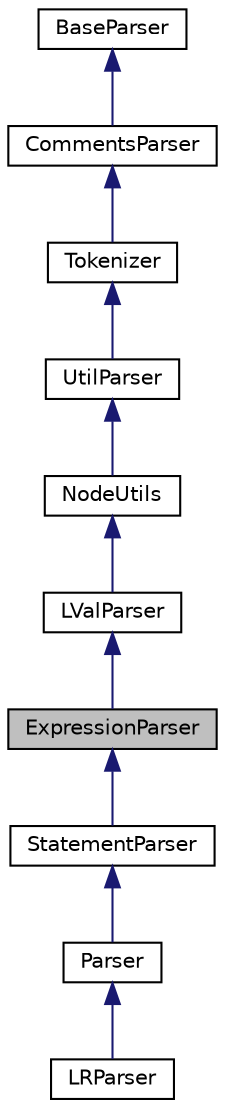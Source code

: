 digraph "ExpressionParser"
{
 // LATEX_PDF_SIZE
  edge [fontname="Helvetica",fontsize="10",labelfontname="Helvetica",labelfontsize="10"];
  node [fontname="Helvetica",fontsize="10",shape=record];
  Node1 [label="ExpressionParser",height=0.2,width=0.4,color="black", fillcolor="grey75", style="filled", fontcolor="black",tooltip=" "];
  Node2 -> Node1 [dir="back",color="midnightblue",fontsize="10",style="solid"];
  Node2 [label="LValParser",height=0.2,width=0.4,color="black", fillcolor="white", style="filled",URL="$classLValParser.html",tooltip=" "];
  Node3 -> Node2 [dir="back",color="midnightblue",fontsize="10",style="solid"];
  Node3 [label="NodeUtils",height=0.2,width=0.4,color="black", fillcolor="white", style="filled",URL="$classNodeUtils.html",tooltip=" "];
  Node4 -> Node3 [dir="back",color="midnightblue",fontsize="10",style="solid"];
  Node4 [label="UtilParser",height=0.2,width=0.4,color="black", fillcolor="white", style="filled",URL="$classUtilParser.html",tooltip=" "];
  Node5 -> Node4 [dir="back",color="midnightblue",fontsize="10",style="solid"];
  Node5 [label="Tokenizer",height=0.2,width=0.4,color="black", fillcolor="white", style="filled",URL="$classTokenizer.html",tooltip="Tokenizer."];
  Node6 -> Node5 [dir="back",color="midnightblue",fontsize="10",style="solid"];
  Node6 [label="CommentsParser",height=0.2,width=0.4,color="black", fillcolor="white", style="filled",URL="$classCommentsParser.html",tooltip=" "];
  Node7 -> Node6 [dir="back",color="midnightblue",fontsize="10",style="solid"];
  Node7 [label="BaseParser",height=0.2,width=0.4,color="black", fillcolor="white", style="filled",URL="$classBaseParser.html",tooltip=" "];
  Node1 -> Node8 [dir="back",color="midnightblue",fontsize="10",style="solid"];
  Node8 [label="StatementParser",height=0.2,width=0.4,color="black", fillcolor="white", style="filled",URL="$classStatementParser.html",tooltip=" "];
  Node8 -> Node9 [dir="back",color="midnightblue",fontsize="10",style="solid"];
  Node9 [label="Parser",height=0.2,width=0.4,color="black", fillcolor="white", style="filled",URL="$classParser.html",tooltip="A superclass that parsers should extend."];
  Node9 -> Node10 [dir="back",color="midnightblue",fontsize="10",style="solid"];
  Node10 [label="LRParser",height=0.2,width=0.4,color="black", fillcolor="white", style="filled",URL="$classLRParser.html",tooltip="Holds the parse tables for a given grammar, as generated by lezer-generator, and provides methods to ..."];
}
